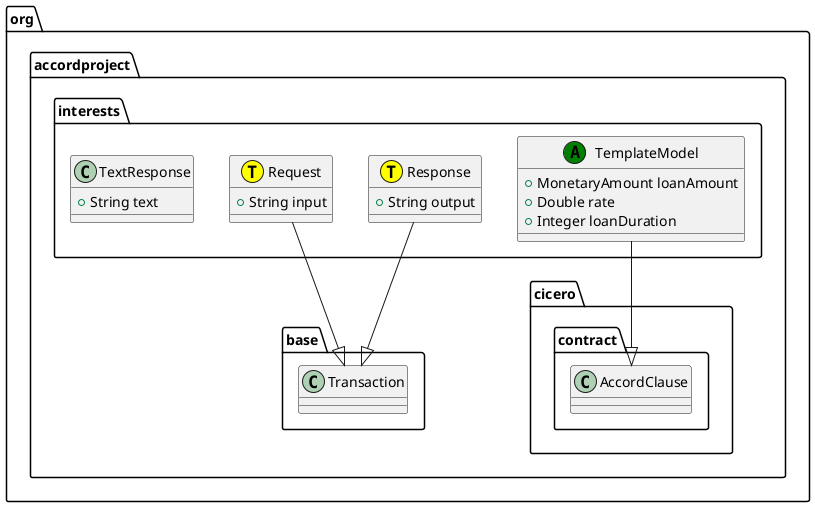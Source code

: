 @startuml
class org.accordproject.interests.Request << (T,yellow) >> {
   + String input
}
org.accordproject.interests.Request --|> org.accordproject.base.Transaction
class org.accordproject.interests.Response << (T,yellow) >> {
   + String output
}
org.accordproject.interests.Response --|> org.accordproject.base.Transaction
class org.accordproject.interests.TemplateModel << (A,green) >> {
   + MonetaryAmount loanAmount
   + Double rate
   + Integer loanDuration
}
org.accordproject.interests.TemplateModel --|> org.accordproject.cicero.contract.AccordClause
class org.accordproject.interests.TextResponse {
   + String text
}
@enduml
